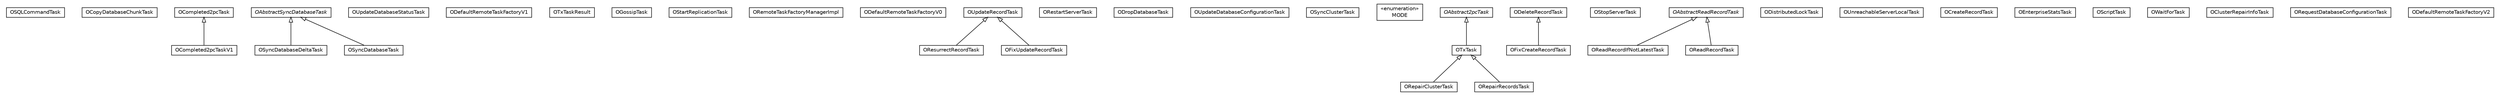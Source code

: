 #!/usr/local/bin/dot
#
# Class diagram 
# Generated by UMLGraph version R5_6-24-gf6e263 (http://www.umlgraph.org/)
#

digraph G {
	edge [fontname="Helvetica",fontsize=10,labelfontname="Helvetica",labelfontsize=10];
	node [fontname="Helvetica",fontsize=10,shape=plaintext];
	nodesep=0.25;
	ranksep=0.5;
	// com.orientechnologies.orient.server.distributed.impl.task.OSQLCommandTask
	c402167 [label=<<table title="com.orientechnologies.orient.server.distributed.impl.task.OSQLCommandTask" border="0" cellborder="1" cellspacing="0" cellpadding="2" port="p" href="./OSQLCommandTask.html">
		<tr><td><table border="0" cellspacing="0" cellpadding="1">
<tr><td align="center" balign="center"> OSQLCommandTask </td></tr>
		</table></td></tr>
		</table>>, URL="./OSQLCommandTask.html", fontname="Helvetica", fontcolor="black", fontsize=10.0];
	// com.orientechnologies.orient.server.distributed.impl.task.OCopyDatabaseChunkTask
	c402168 [label=<<table title="com.orientechnologies.orient.server.distributed.impl.task.OCopyDatabaseChunkTask" border="0" cellborder="1" cellspacing="0" cellpadding="2" port="p" href="./OCopyDatabaseChunkTask.html">
		<tr><td><table border="0" cellspacing="0" cellpadding="1">
<tr><td align="center" balign="center"> OCopyDatabaseChunkTask </td></tr>
		</table></td></tr>
		</table>>, URL="./OCopyDatabaseChunkTask.html", fontname="Helvetica", fontcolor="black", fontsize=10.0];
	// com.orientechnologies.orient.server.distributed.impl.task.OCompleted2pcTaskV1
	c402169 [label=<<table title="com.orientechnologies.orient.server.distributed.impl.task.OCompleted2pcTaskV1" border="0" cellborder="1" cellspacing="0" cellpadding="2" port="p" href="./OCompleted2pcTaskV1.html">
		<tr><td><table border="0" cellspacing="0" cellpadding="1">
<tr><td align="center" balign="center"> OCompleted2pcTaskV1 </td></tr>
		</table></td></tr>
		</table>>, URL="./OCompleted2pcTaskV1.html", fontname="Helvetica", fontcolor="black", fontsize=10.0];
	// com.orientechnologies.orient.server.distributed.impl.task.OSyncDatabaseDeltaTask
	c402170 [label=<<table title="com.orientechnologies.orient.server.distributed.impl.task.OSyncDatabaseDeltaTask" border="0" cellborder="1" cellspacing="0" cellpadding="2" port="p" href="./OSyncDatabaseDeltaTask.html">
		<tr><td><table border="0" cellspacing="0" cellpadding="1">
<tr><td align="center" balign="center"> OSyncDatabaseDeltaTask </td></tr>
		</table></td></tr>
		</table>>, URL="./OSyncDatabaseDeltaTask.html", fontname="Helvetica", fontcolor="black", fontsize=10.0];
	// com.orientechnologies.orient.server.distributed.impl.task.OUpdateDatabaseStatusTask
	c402171 [label=<<table title="com.orientechnologies.orient.server.distributed.impl.task.OUpdateDatabaseStatusTask" border="0" cellborder="1" cellspacing="0" cellpadding="2" port="p" href="./OUpdateDatabaseStatusTask.html">
		<tr><td><table border="0" cellspacing="0" cellpadding="1">
<tr><td align="center" balign="center"> OUpdateDatabaseStatusTask </td></tr>
		</table></td></tr>
		</table>>, URL="./OUpdateDatabaseStatusTask.html", fontname="Helvetica", fontcolor="black", fontsize=10.0];
	// com.orientechnologies.orient.server.distributed.impl.task.ODefaultRemoteTaskFactoryV1
	c402172 [label=<<table title="com.orientechnologies.orient.server.distributed.impl.task.ODefaultRemoteTaskFactoryV1" border="0" cellborder="1" cellspacing="0" cellpadding="2" port="p" href="./ODefaultRemoteTaskFactoryV1.html">
		<tr><td><table border="0" cellspacing="0" cellpadding="1">
<tr><td align="center" balign="center"> ODefaultRemoteTaskFactoryV1 </td></tr>
		</table></td></tr>
		</table>>, URL="./ODefaultRemoteTaskFactoryV1.html", fontname="Helvetica", fontcolor="black", fontsize=10.0];
	// com.orientechnologies.orient.server.distributed.impl.task.OCompleted2pcTask
	c402173 [label=<<table title="com.orientechnologies.orient.server.distributed.impl.task.OCompleted2pcTask" border="0" cellborder="1" cellspacing="0" cellpadding="2" port="p" href="./OCompleted2pcTask.html">
		<tr><td><table border="0" cellspacing="0" cellpadding="1">
<tr><td align="center" balign="center"> OCompleted2pcTask </td></tr>
		</table></td></tr>
		</table>>, URL="./OCompleted2pcTask.html", fontname="Helvetica", fontcolor="black", fontsize=10.0];
	// com.orientechnologies.orient.server.distributed.impl.task.OTxTaskResult
	c402174 [label=<<table title="com.orientechnologies.orient.server.distributed.impl.task.OTxTaskResult" border="0" cellborder="1" cellspacing="0" cellpadding="2" port="p" href="./OTxTaskResult.html">
		<tr><td><table border="0" cellspacing="0" cellpadding="1">
<tr><td align="center" balign="center"> OTxTaskResult </td></tr>
		</table></td></tr>
		</table>>, URL="./OTxTaskResult.html", fontname="Helvetica", fontcolor="black", fontsize=10.0];
	// com.orientechnologies.orient.server.distributed.impl.task.OGossipTask
	c402175 [label=<<table title="com.orientechnologies.orient.server.distributed.impl.task.OGossipTask" border="0" cellborder="1" cellspacing="0" cellpadding="2" port="p" href="./OGossipTask.html">
		<tr><td><table border="0" cellspacing="0" cellpadding="1">
<tr><td align="center" balign="center"> OGossipTask </td></tr>
		</table></td></tr>
		</table>>, URL="./OGossipTask.html", fontname="Helvetica", fontcolor="black", fontsize=10.0];
	// com.orientechnologies.orient.server.distributed.impl.task.OStartReplicationTask
	c402176 [label=<<table title="com.orientechnologies.orient.server.distributed.impl.task.OStartReplicationTask" border="0" cellborder="1" cellspacing="0" cellpadding="2" port="p" href="./OStartReplicationTask.html">
		<tr><td><table border="0" cellspacing="0" cellpadding="1">
<tr><td align="center" balign="center"> OStartReplicationTask </td></tr>
		</table></td></tr>
		</table>>, URL="./OStartReplicationTask.html", fontname="Helvetica", fontcolor="black", fontsize=10.0];
	// com.orientechnologies.orient.server.distributed.impl.task.ORemoteTaskFactoryManagerImpl
	c402177 [label=<<table title="com.orientechnologies.orient.server.distributed.impl.task.ORemoteTaskFactoryManagerImpl" border="0" cellborder="1" cellspacing="0" cellpadding="2" port="p" href="./ORemoteTaskFactoryManagerImpl.html">
		<tr><td><table border="0" cellspacing="0" cellpadding="1">
<tr><td align="center" balign="center"> ORemoteTaskFactoryManagerImpl </td></tr>
		</table></td></tr>
		</table>>, URL="./ORemoteTaskFactoryManagerImpl.html", fontname="Helvetica", fontcolor="black", fontsize=10.0];
	// com.orientechnologies.orient.server.distributed.impl.task.ODefaultRemoteTaskFactoryV0
	c402178 [label=<<table title="com.orientechnologies.orient.server.distributed.impl.task.ODefaultRemoteTaskFactoryV0" border="0" cellborder="1" cellspacing="0" cellpadding="2" port="p" href="./ODefaultRemoteTaskFactoryV0.html">
		<tr><td><table border="0" cellspacing="0" cellpadding="1">
<tr><td align="center" balign="center"> ODefaultRemoteTaskFactoryV0 </td></tr>
		</table></td></tr>
		</table>>, URL="./ODefaultRemoteTaskFactoryV0.html", fontname="Helvetica", fontcolor="black", fontsize=10.0];
	// com.orientechnologies.orient.server.distributed.impl.task.OResurrectRecordTask
	c402179 [label=<<table title="com.orientechnologies.orient.server.distributed.impl.task.OResurrectRecordTask" border="0" cellborder="1" cellspacing="0" cellpadding="2" port="p" href="./OResurrectRecordTask.html">
		<tr><td><table border="0" cellspacing="0" cellpadding="1">
<tr><td align="center" balign="center"> OResurrectRecordTask </td></tr>
		</table></td></tr>
		</table>>, URL="./OResurrectRecordTask.html", fontname="Helvetica", fontcolor="black", fontsize=10.0];
	// com.orientechnologies.orient.server.distributed.impl.task.ORestartServerTask
	c402180 [label=<<table title="com.orientechnologies.orient.server.distributed.impl.task.ORestartServerTask" border="0" cellborder="1" cellspacing="0" cellpadding="2" port="p" href="./ORestartServerTask.html">
		<tr><td><table border="0" cellspacing="0" cellpadding="1">
<tr><td align="center" balign="center"> ORestartServerTask </td></tr>
		</table></td></tr>
		</table>>, URL="./ORestartServerTask.html", fontname="Helvetica", fontcolor="black", fontsize=10.0];
	// com.orientechnologies.orient.server.distributed.impl.task.OFixUpdateRecordTask
	c402181 [label=<<table title="com.orientechnologies.orient.server.distributed.impl.task.OFixUpdateRecordTask" border="0" cellborder="1" cellspacing="0" cellpadding="2" port="p" href="./OFixUpdateRecordTask.html">
		<tr><td><table border="0" cellspacing="0" cellpadding="1">
<tr><td align="center" balign="center"> OFixUpdateRecordTask </td></tr>
		</table></td></tr>
		</table>>, URL="./OFixUpdateRecordTask.html", fontname="Helvetica", fontcolor="black", fontsize=10.0];
	// com.orientechnologies.orient.server.distributed.impl.task.OUpdateRecordTask
	c402182 [label=<<table title="com.orientechnologies.orient.server.distributed.impl.task.OUpdateRecordTask" border="0" cellborder="1" cellspacing="0" cellpadding="2" port="p" href="./OUpdateRecordTask.html">
		<tr><td><table border="0" cellspacing="0" cellpadding="1">
<tr><td align="center" balign="center"> OUpdateRecordTask </td></tr>
		</table></td></tr>
		</table>>, URL="./OUpdateRecordTask.html", fontname="Helvetica", fontcolor="black", fontsize=10.0];
	// com.orientechnologies.orient.server.distributed.impl.task.ODropDatabaseTask
	c402183 [label=<<table title="com.orientechnologies.orient.server.distributed.impl.task.ODropDatabaseTask" border="0" cellborder="1" cellspacing="0" cellpadding="2" port="p" href="./ODropDatabaseTask.html">
		<tr><td><table border="0" cellspacing="0" cellpadding="1">
<tr><td align="center" balign="center"> ODropDatabaseTask </td></tr>
		</table></td></tr>
		</table>>, URL="./ODropDatabaseTask.html", fontname="Helvetica", fontcolor="black", fontsize=10.0];
	// com.orientechnologies.orient.server.distributed.impl.task.OUpdateDatabaseConfigurationTask
	c402184 [label=<<table title="com.orientechnologies.orient.server.distributed.impl.task.OUpdateDatabaseConfigurationTask" border="0" cellborder="1" cellspacing="0" cellpadding="2" port="p" href="./OUpdateDatabaseConfigurationTask.html">
		<tr><td><table border="0" cellspacing="0" cellpadding="1">
<tr><td align="center" balign="center"> OUpdateDatabaseConfigurationTask </td></tr>
		</table></td></tr>
		</table>>, URL="./OUpdateDatabaseConfigurationTask.html", fontname="Helvetica", fontcolor="black", fontsize=10.0];
	// com.orientechnologies.orient.server.distributed.impl.task.OSyncClusterTask
	c402185 [label=<<table title="com.orientechnologies.orient.server.distributed.impl.task.OSyncClusterTask" border="0" cellborder="1" cellspacing="0" cellpadding="2" port="p" href="./OSyncClusterTask.html">
		<tr><td><table border="0" cellspacing="0" cellpadding="1">
<tr><td align="center" balign="center"> OSyncClusterTask </td></tr>
		</table></td></tr>
		</table>>, URL="./OSyncClusterTask.html", fontname="Helvetica", fontcolor="black", fontsize=10.0];
	// com.orientechnologies.orient.server.distributed.impl.task.OSyncClusterTask.MODE
	c402186 [label=<<table title="com.orientechnologies.orient.server.distributed.impl.task.OSyncClusterTask.MODE" border="0" cellborder="1" cellspacing="0" cellpadding="2" port="p" href="./OSyncClusterTask.MODE.html">
		<tr><td><table border="0" cellspacing="0" cellpadding="1">
<tr><td align="center" balign="center"> &#171;enumeration&#187; </td></tr>
<tr><td align="center" balign="center"> MODE </td></tr>
		</table></td></tr>
		</table>>, URL="./OSyncClusterTask.MODE.html", fontname="Helvetica", fontcolor="black", fontsize=10.0];
	// com.orientechnologies.orient.server.distributed.impl.task.OAbstract2pcTask
	c402187 [label=<<table title="com.orientechnologies.orient.server.distributed.impl.task.OAbstract2pcTask" border="0" cellborder="1" cellspacing="0" cellpadding="2" port="p" href="./OAbstract2pcTask.html">
		<tr><td><table border="0" cellspacing="0" cellpadding="1">
<tr><td align="center" balign="center"><font face="Helvetica-Oblique"> OAbstract2pcTask </font></td></tr>
		</table></td></tr>
		</table>>, URL="./OAbstract2pcTask.html", fontname="Helvetica", fontcolor="black", fontsize=10.0];
	// com.orientechnologies.orient.server.distributed.impl.task.ODeleteRecordTask
	c402188 [label=<<table title="com.orientechnologies.orient.server.distributed.impl.task.ODeleteRecordTask" border="0" cellborder="1" cellspacing="0" cellpadding="2" port="p" href="./ODeleteRecordTask.html">
		<tr><td><table border="0" cellspacing="0" cellpadding="1">
<tr><td align="center" balign="center"> ODeleteRecordTask </td></tr>
		</table></td></tr>
		</table>>, URL="./ODeleteRecordTask.html", fontname="Helvetica", fontcolor="black", fontsize=10.0];
	// com.orientechnologies.orient.server.distributed.impl.task.OAbstractSyncDatabaseTask
	c402189 [label=<<table title="com.orientechnologies.orient.server.distributed.impl.task.OAbstractSyncDatabaseTask" border="0" cellborder="1" cellspacing="0" cellpadding="2" port="p" href="./OAbstractSyncDatabaseTask.html">
		<tr><td><table border="0" cellspacing="0" cellpadding="1">
<tr><td align="center" balign="center"><font face="Helvetica-Oblique"> OAbstractSyncDatabaseTask </font></td></tr>
		</table></td></tr>
		</table>>, URL="./OAbstractSyncDatabaseTask.html", fontname="Helvetica", fontcolor="black", fontsize=10.0];
	// com.orientechnologies.orient.server.distributed.impl.task.OStopServerTask
	c402190 [label=<<table title="com.orientechnologies.orient.server.distributed.impl.task.OStopServerTask" border="0" cellborder="1" cellspacing="0" cellpadding="2" port="p" href="./OStopServerTask.html">
		<tr><td><table border="0" cellspacing="0" cellpadding="1">
<tr><td align="center" balign="center"> OStopServerTask </td></tr>
		</table></td></tr>
		</table>>, URL="./OStopServerTask.html", fontname="Helvetica", fontcolor="black", fontsize=10.0];
	// com.orientechnologies.orient.server.distributed.impl.task.OReadRecordIfNotLatestTask
	c402191 [label=<<table title="com.orientechnologies.orient.server.distributed.impl.task.OReadRecordIfNotLatestTask" border="0" cellborder="1" cellspacing="0" cellpadding="2" port="p" href="./OReadRecordIfNotLatestTask.html">
		<tr><td><table border="0" cellspacing="0" cellpadding="1">
<tr><td align="center" balign="center"> OReadRecordIfNotLatestTask </td></tr>
		</table></td></tr>
		</table>>, URL="./OReadRecordIfNotLatestTask.html", fontname="Helvetica", fontcolor="black", fontsize=10.0];
	// com.orientechnologies.orient.server.distributed.impl.task.ODistributedLockTask
	c402192 [label=<<table title="com.orientechnologies.orient.server.distributed.impl.task.ODistributedLockTask" border="0" cellborder="1" cellspacing="0" cellpadding="2" port="p" href="./ODistributedLockTask.html">
		<tr><td><table border="0" cellspacing="0" cellpadding="1">
<tr><td align="center" balign="center"> ODistributedLockTask </td></tr>
		</table></td></tr>
		</table>>, URL="./ODistributedLockTask.html", fontname="Helvetica", fontcolor="black", fontsize=10.0];
	// com.orientechnologies.orient.server.distributed.impl.task.OUnreachableServerLocalTask
	c402193 [label=<<table title="com.orientechnologies.orient.server.distributed.impl.task.OUnreachableServerLocalTask" border="0" cellborder="1" cellspacing="0" cellpadding="2" port="p" href="./OUnreachableServerLocalTask.html">
		<tr><td><table border="0" cellspacing="0" cellpadding="1">
<tr><td align="center" balign="center"> OUnreachableServerLocalTask </td></tr>
		</table></td></tr>
		</table>>, URL="./OUnreachableServerLocalTask.html", fontname="Helvetica", fontcolor="black", fontsize=10.0];
	// com.orientechnologies.orient.server.distributed.impl.task.OCreateRecordTask
	c402194 [label=<<table title="com.orientechnologies.orient.server.distributed.impl.task.OCreateRecordTask" border="0" cellborder="1" cellspacing="0" cellpadding="2" port="p" href="./OCreateRecordTask.html">
		<tr><td><table border="0" cellspacing="0" cellpadding="1">
<tr><td align="center" balign="center"> OCreateRecordTask </td></tr>
		</table></td></tr>
		</table>>, URL="./OCreateRecordTask.html", fontname="Helvetica", fontcolor="black", fontsize=10.0];
	// com.orientechnologies.orient.server.distributed.impl.task.OFixCreateRecordTask
	c402195 [label=<<table title="com.orientechnologies.orient.server.distributed.impl.task.OFixCreateRecordTask" border="0" cellborder="1" cellspacing="0" cellpadding="2" port="p" href="./OFixCreateRecordTask.html">
		<tr><td><table border="0" cellspacing="0" cellpadding="1">
<tr><td align="center" balign="center"> OFixCreateRecordTask </td></tr>
		</table></td></tr>
		</table>>, URL="./OFixCreateRecordTask.html", fontname="Helvetica", fontcolor="black", fontsize=10.0];
	// com.orientechnologies.orient.server.distributed.impl.task.OEnterpriseStatsTask
	c402196 [label=<<table title="com.orientechnologies.orient.server.distributed.impl.task.OEnterpriseStatsTask" border="0" cellborder="1" cellspacing="0" cellpadding="2" port="p" href="./OEnterpriseStatsTask.html">
		<tr><td><table border="0" cellspacing="0" cellpadding="1">
<tr><td align="center" balign="center"> OEnterpriseStatsTask </td></tr>
		</table></td></tr>
		</table>>, URL="./OEnterpriseStatsTask.html", fontname="Helvetica", fontcolor="black", fontsize=10.0];
	// com.orientechnologies.orient.server.distributed.impl.task.OScriptTask
	c402197 [label=<<table title="com.orientechnologies.orient.server.distributed.impl.task.OScriptTask" border="0" cellborder="1" cellspacing="0" cellpadding="2" port="p" href="./OScriptTask.html">
		<tr><td><table border="0" cellspacing="0" cellpadding="1">
<tr><td align="center" balign="center"> OScriptTask </td></tr>
		</table></td></tr>
		</table>>, URL="./OScriptTask.html", fontname="Helvetica", fontcolor="black", fontsize=10.0];
	// com.orientechnologies.orient.server.distributed.impl.task.OReadRecordTask
	c402198 [label=<<table title="com.orientechnologies.orient.server.distributed.impl.task.OReadRecordTask" border="0" cellborder="1" cellspacing="0" cellpadding="2" port="p" href="./OReadRecordTask.html">
		<tr><td><table border="0" cellspacing="0" cellpadding="1">
<tr><td align="center" balign="center"> OReadRecordTask </td></tr>
		</table></td></tr>
		</table>>, URL="./OReadRecordTask.html", fontname="Helvetica", fontcolor="black", fontsize=10.0];
	// com.orientechnologies.orient.server.distributed.impl.task.ORepairClusterTask
	c402199 [label=<<table title="com.orientechnologies.orient.server.distributed.impl.task.ORepairClusterTask" border="0" cellborder="1" cellspacing="0" cellpadding="2" port="p" href="./ORepairClusterTask.html">
		<tr><td><table border="0" cellspacing="0" cellpadding="1">
<tr><td align="center" balign="center"> ORepairClusterTask </td></tr>
		</table></td></tr>
		</table>>, URL="./ORepairClusterTask.html", fontname="Helvetica", fontcolor="black", fontsize=10.0];
	// com.orientechnologies.orient.server.distributed.impl.task.ORepairRecordsTask
	c402200 [label=<<table title="com.orientechnologies.orient.server.distributed.impl.task.ORepairRecordsTask" border="0" cellborder="1" cellspacing="0" cellpadding="2" port="p" href="./ORepairRecordsTask.html">
		<tr><td><table border="0" cellspacing="0" cellpadding="1">
<tr><td align="center" balign="center"> ORepairRecordsTask </td></tr>
		</table></td></tr>
		</table>>, URL="./ORepairRecordsTask.html", fontname="Helvetica", fontcolor="black", fontsize=10.0];
	// com.orientechnologies.orient.server.distributed.impl.task.OWaitForTask
	c402201 [label=<<table title="com.orientechnologies.orient.server.distributed.impl.task.OWaitForTask" border="0" cellborder="1" cellspacing="0" cellpadding="2" port="p" href="./OWaitForTask.html">
		<tr><td><table border="0" cellspacing="0" cellpadding="1">
<tr><td align="center" balign="center"> OWaitForTask </td></tr>
		</table></td></tr>
		</table>>, URL="./OWaitForTask.html", fontname="Helvetica", fontcolor="black", fontsize=10.0];
	// com.orientechnologies.orient.server.distributed.impl.task.OClusterRepairInfoTask
	c402202 [label=<<table title="com.orientechnologies.orient.server.distributed.impl.task.OClusterRepairInfoTask" border="0" cellborder="1" cellspacing="0" cellpadding="2" port="p" href="./OClusterRepairInfoTask.html">
		<tr><td><table border="0" cellspacing="0" cellpadding="1">
<tr><td align="center" balign="center"> OClusterRepairInfoTask </td></tr>
		</table></td></tr>
		</table>>, URL="./OClusterRepairInfoTask.html", fontname="Helvetica", fontcolor="black", fontsize=10.0];
	// com.orientechnologies.orient.server.distributed.impl.task.ORequestDatabaseConfigurationTask
	c402203 [label=<<table title="com.orientechnologies.orient.server.distributed.impl.task.ORequestDatabaseConfigurationTask" border="0" cellborder="1" cellspacing="0" cellpadding="2" port="p" href="./ORequestDatabaseConfigurationTask.html">
		<tr><td><table border="0" cellspacing="0" cellpadding="1">
<tr><td align="center" balign="center"> ORequestDatabaseConfigurationTask </td></tr>
		</table></td></tr>
		</table>>, URL="./ORequestDatabaseConfigurationTask.html", fontname="Helvetica", fontcolor="black", fontsize=10.0];
	// com.orientechnologies.orient.server.distributed.impl.task.OSyncDatabaseTask
	c402204 [label=<<table title="com.orientechnologies.orient.server.distributed.impl.task.OSyncDatabaseTask" border="0" cellborder="1" cellspacing="0" cellpadding="2" port="p" href="./OSyncDatabaseTask.html">
		<tr><td><table border="0" cellspacing="0" cellpadding="1">
<tr><td align="center" balign="center"> OSyncDatabaseTask </td></tr>
		</table></td></tr>
		</table>>, URL="./OSyncDatabaseTask.html", fontname="Helvetica", fontcolor="black", fontsize=10.0];
	// com.orientechnologies.orient.server.distributed.impl.task.ODefaultRemoteTaskFactoryV2
	c402205 [label=<<table title="com.orientechnologies.orient.server.distributed.impl.task.ODefaultRemoteTaskFactoryV2" border="0" cellborder="1" cellspacing="0" cellpadding="2" port="p" href="./ODefaultRemoteTaskFactoryV2.html">
		<tr><td><table border="0" cellspacing="0" cellpadding="1">
<tr><td align="center" balign="center"> ODefaultRemoteTaskFactoryV2 </td></tr>
		</table></td></tr>
		</table>>, URL="./ODefaultRemoteTaskFactoryV2.html", fontname="Helvetica", fontcolor="black", fontsize=10.0];
	// com.orientechnologies.orient.server.distributed.impl.task.OTxTask
	c402206 [label=<<table title="com.orientechnologies.orient.server.distributed.impl.task.OTxTask" border="0" cellborder="1" cellspacing="0" cellpadding="2" port="p" href="./OTxTask.html">
		<tr><td><table border="0" cellspacing="0" cellpadding="1">
<tr><td align="center" balign="center"> OTxTask </td></tr>
		</table></td></tr>
		</table>>, URL="./OTxTask.html", fontname="Helvetica", fontcolor="black", fontsize=10.0];
	// com.orientechnologies.orient.server.distributed.impl.task.OAbstractReadRecordTask
	c402207 [label=<<table title="com.orientechnologies.orient.server.distributed.impl.task.OAbstractReadRecordTask" border="0" cellborder="1" cellspacing="0" cellpadding="2" port="p" href="./OAbstractReadRecordTask.html">
		<tr><td><table border="0" cellspacing="0" cellpadding="1">
<tr><td align="center" balign="center"><font face="Helvetica-Oblique"> OAbstractReadRecordTask </font></td></tr>
		</table></td></tr>
		</table>>, URL="./OAbstractReadRecordTask.html", fontname="Helvetica", fontcolor="black", fontsize=10.0];
	//com.orientechnologies.orient.server.distributed.impl.task.OCompleted2pcTaskV1 extends com.orientechnologies.orient.server.distributed.impl.task.OCompleted2pcTask
	c402173:p -> c402169:p [dir=back,arrowtail=empty];
	//com.orientechnologies.orient.server.distributed.impl.task.OSyncDatabaseDeltaTask extends com.orientechnologies.orient.server.distributed.impl.task.OAbstractSyncDatabaseTask
	c402189:p -> c402170:p [dir=back,arrowtail=empty];
	//com.orientechnologies.orient.server.distributed.impl.task.OResurrectRecordTask extends com.orientechnologies.orient.server.distributed.impl.task.OUpdateRecordTask
	c402182:p -> c402179:p [dir=back,arrowtail=empty];
	//com.orientechnologies.orient.server.distributed.impl.task.OFixUpdateRecordTask extends com.orientechnologies.orient.server.distributed.impl.task.OUpdateRecordTask
	c402182:p -> c402181:p [dir=back,arrowtail=empty];
	//com.orientechnologies.orient.server.distributed.impl.task.OReadRecordIfNotLatestTask extends com.orientechnologies.orient.server.distributed.impl.task.OAbstractReadRecordTask
	c402207:p -> c402191:p [dir=back,arrowtail=empty];
	//com.orientechnologies.orient.server.distributed.impl.task.OFixCreateRecordTask extends com.orientechnologies.orient.server.distributed.impl.task.ODeleteRecordTask
	c402188:p -> c402195:p [dir=back,arrowtail=empty];
	//com.orientechnologies.orient.server.distributed.impl.task.OReadRecordTask extends com.orientechnologies.orient.server.distributed.impl.task.OAbstractReadRecordTask
	c402207:p -> c402198:p [dir=back,arrowtail=empty];
	//com.orientechnologies.orient.server.distributed.impl.task.ORepairClusterTask extends com.orientechnologies.orient.server.distributed.impl.task.OTxTask
	c402206:p -> c402199:p [dir=back,arrowtail=empty];
	//com.orientechnologies.orient.server.distributed.impl.task.ORepairRecordsTask extends com.orientechnologies.orient.server.distributed.impl.task.OTxTask
	c402206:p -> c402200:p [dir=back,arrowtail=empty];
	//com.orientechnologies.orient.server.distributed.impl.task.OSyncDatabaseTask extends com.orientechnologies.orient.server.distributed.impl.task.OAbstractSyncDatabaseTask
	c402189:p -> c402204:p [dir=back,arrowtail=empty];
	//com.orientechnologies.orient.server.distributed.impl.task.OTxTask extends com.orientechnologies.orient.server.distributed.impl.task.OAbstract2pcTask
	c402187:p -> c402206:p [dir=back,arrowtail=empty];
}

